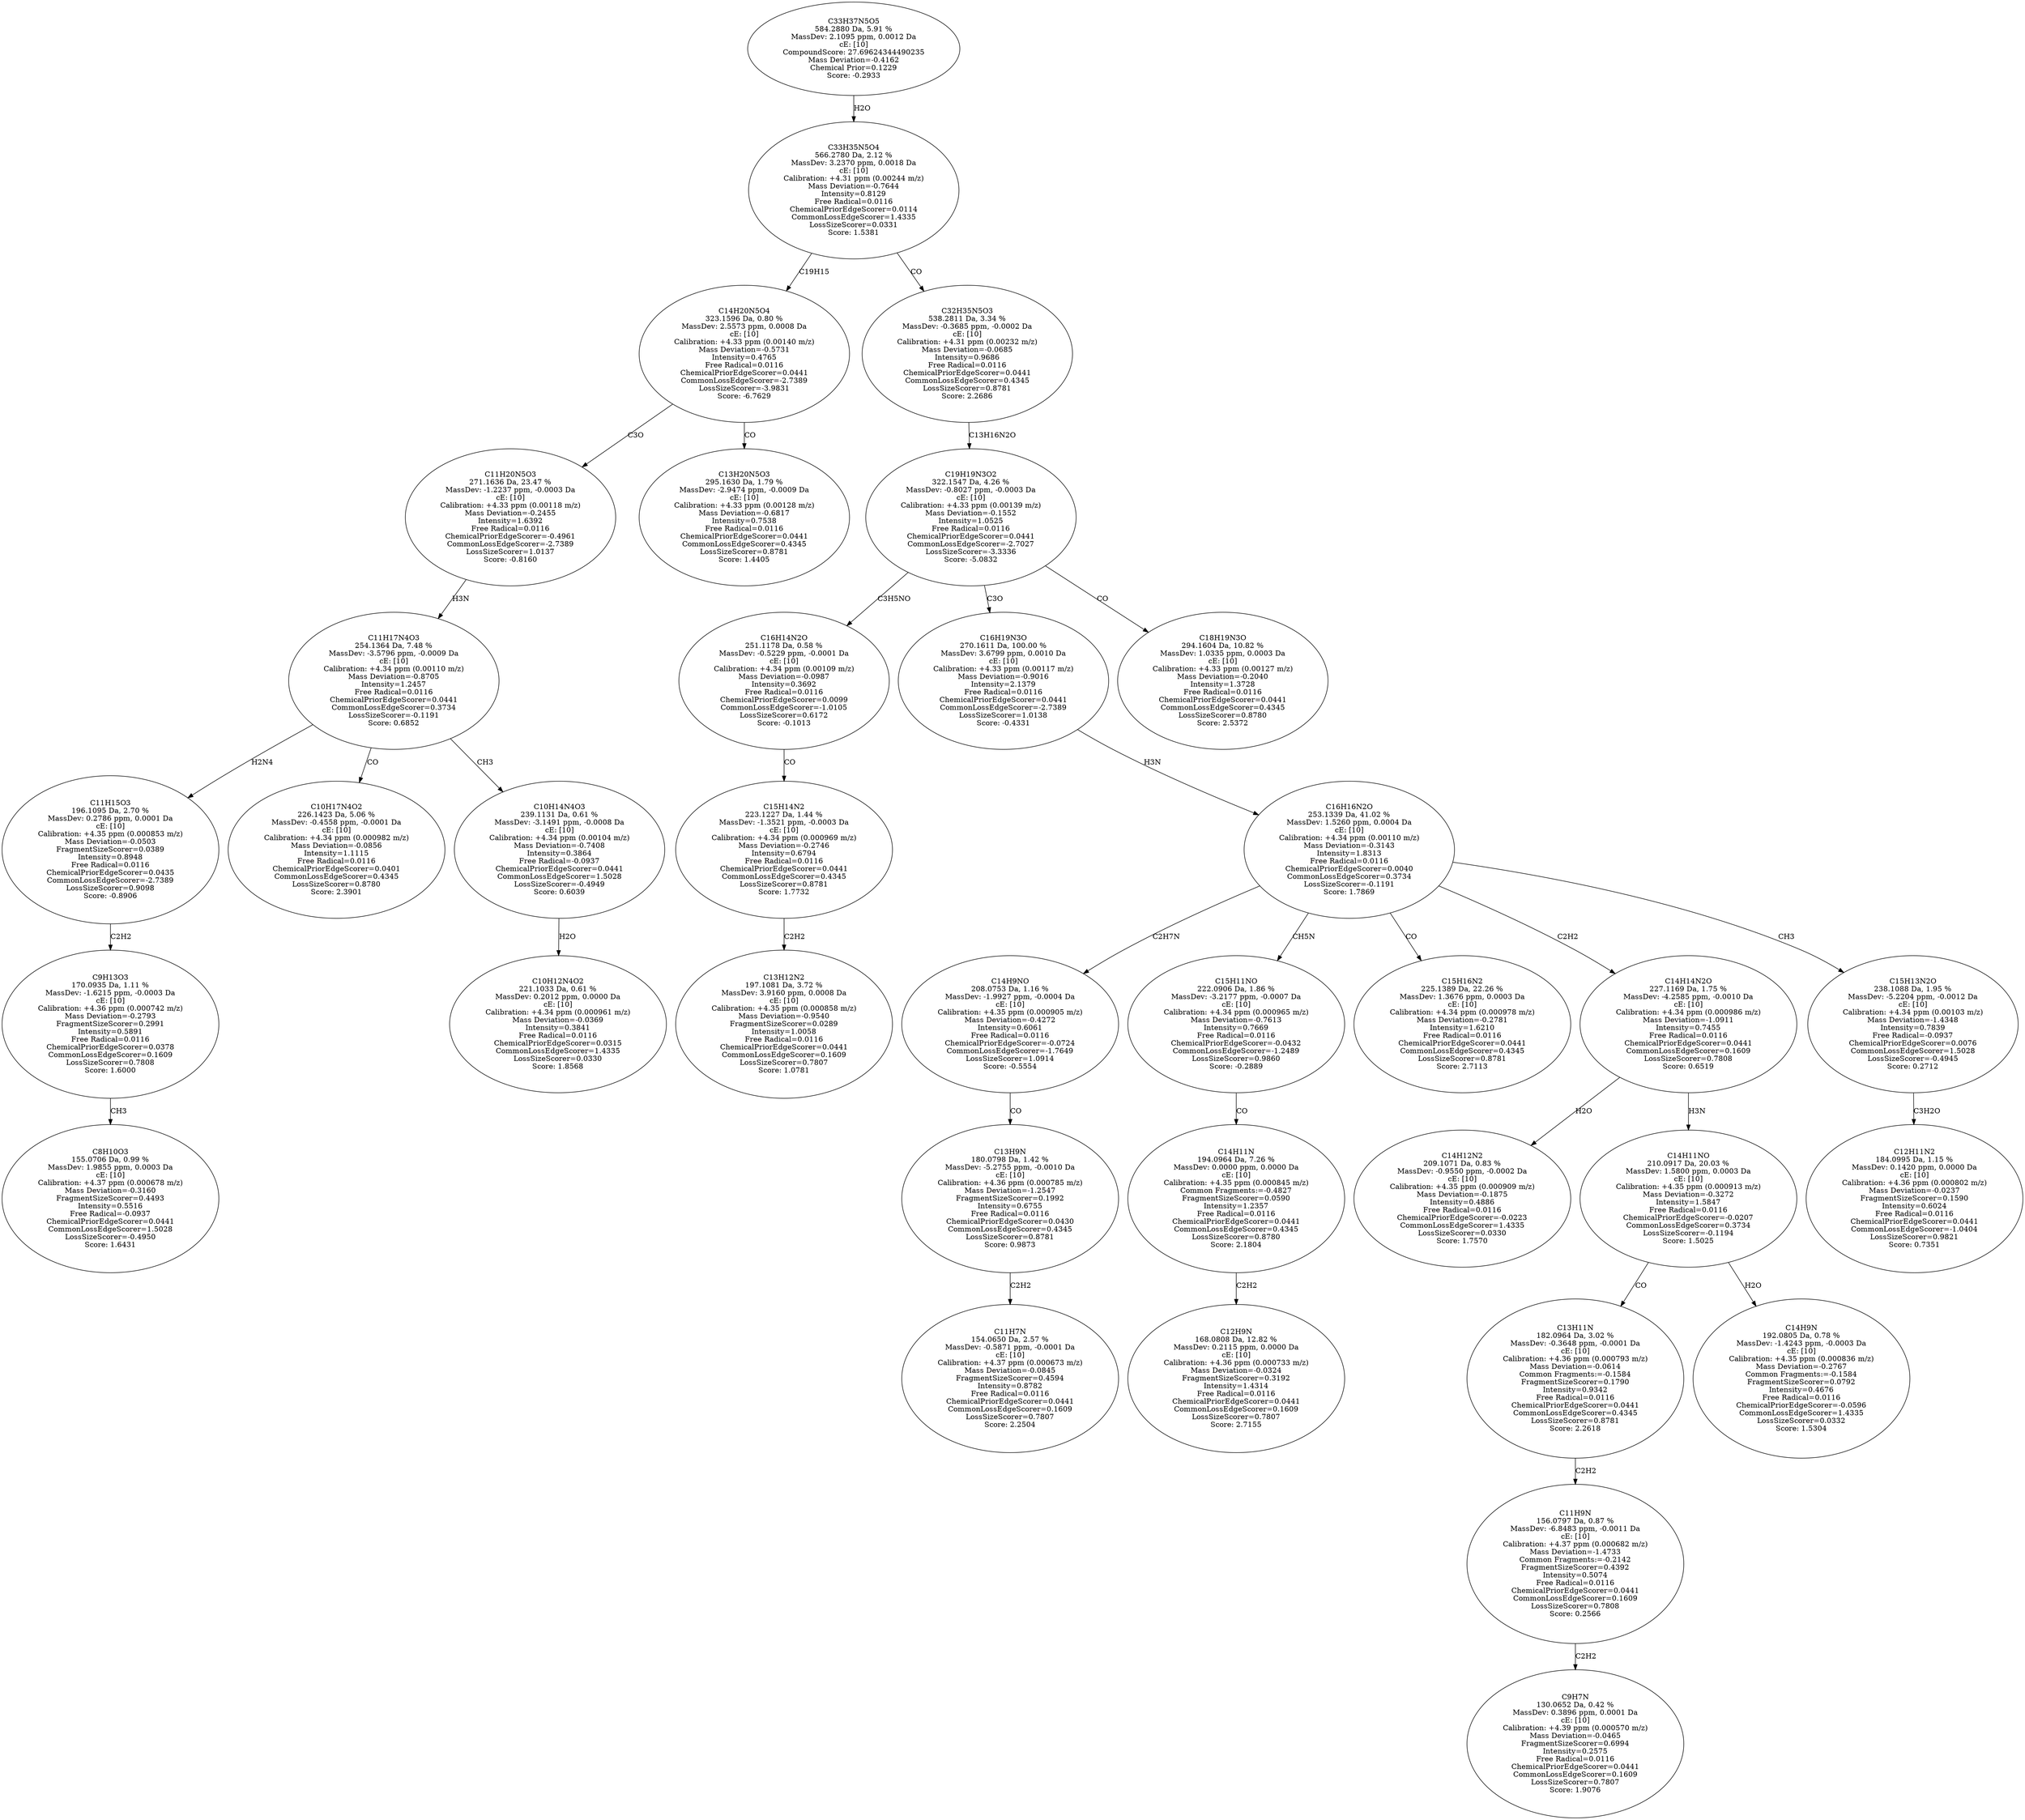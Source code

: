strict digraph {
v1 [label="C8H10O3\n155.0706 Da, 0.99 %\nMassDev: 1.9855 ppm, 0.0003 Da\ncE: [10]\nCalibration: +4.37 ppm (0.000678 m/z)\nMass Deviation=-0.3160\nFragmentSizeScorer=0.4493\nIntensity=0.5516\nFree Radical=-0.0937\nChemicalPriorEdgeScorer=0.0441\nCommonLossEdgeScorer=1.5028\nLossSizeScorer=-0.4950\nScore: 1.6431"];
v2 [label="C9H13O3\n170.0935 Da, 1.11 %\nMassDev: -1.6215 ppm, -0.0003 Da\ncE: [10]\nCalibration: +4.36 ppm (0.000742 m/z)\nMass Deviation=-0.2793\nFragmentSizeScorer=0.2991\nIntensity=0.5891\nFree Radical=0.0116\nChemicalPriorEdgeScorer=0.0378\nCommonLossEdgeScorer=0.1609\nLossSizeScorer=0.7808\nScore: 1.6000"];
v3 [label="C11H15O3\n196.1095 Da, 2.70 %\nMassDev: 0.2786 ppm, 0.0001 Da\ncE: [10]\nCalibration: +4.35 ppm (0.000853 m/z)\nMass Deviation=-0.0503\nFragmentSizeScorer=0.0389\nIntensity=0.8948\nFree Radical=0.0116\nChemicalPriorEdgeScorer=0.0435\nCommonLossEdgeScorer=-2.7389\nLossSizeScorer=0.9098\nScore: -0.8906"];
v4 [label="C10H17N4O2\n226.1423 Da, 5.06 %\nMassDev: -0.4558 ppm, -0.0001 Da\ncE: [10]\nCalibration: +4.34 ppm (0.000982 m/z)\nMass Deviation=-0.0856\nIntensity=1.1115\nFree Radical=0.0116\nChemicalPriorEdgeScorer=0.0401\nCommonLossEdgeScorer=0.4345\nLossSizeScorer=0.8780\nScore: 2.3901"];
v5 [label="C10H12N4O2\n221.1033 Da, 0.61 %\nMassDev: 0.2012 ppm, 0.0000 Da\ncE: [10]\nCalibration: +4.34 ppm (0.000961 m/z)\nMass Deviation=-0.0369\nIntensity=0.3841\nFree Radical=0.0116\nChemicalPriorEdgeScorer=0.0315\nCommonLossEdgeScorer=1.4335\nLossSizeScorer=0.0330\nScore: 1.8568"];
v6 [label="C10H14N4O3\n239.1131 Da, 0.61 %\nMassDev: -3.1491 ppm, -0.0008 Da\ncE: [10]\nCalibration: +4.34 ppm (0.00104 m/z)\nMass Deviation=-0.7408\nIntensity=0.3864\nFree Radical=-0.0937\nChemicalPriorEdgeScorer=0.0441\nCommonLossEdgeScorer=1.5028\nLossSizeScorer=-0.4949\nScore: 0.6039"];
v7 [label="C11H17N4O3\n254.1364 Da, 7.48 %\nMassDev: -3.5796 ppm, -0.0009 Da\ncE: [10]\nCalibration: +4.34 ppm (0.00110 m/z)\nMass Deviation=-0.8705\nIntensity=1.2457\nFree Radical=0.0116\nChemicalPriorEdgeScorer=0.0441\nCommonLossEdgeScorer=0.3734\nLossSizeScorer=-0.1191\nScore: 0.6852"];
v8 [label="C11H20N5O3\n271.1636 Da, 23.47 %\nMassDev: -1.2237 ppm, -0.0003 Da\ncE: [10]\nCalibration: +4.33 ppm (0.00118 m/z)\nMass Deviation=-0.2455\nIntensity=1.6392\nFree Radical=0.0116\nChemicalPriorEdgeScorer=-0.4961\nCommonLossEdgeScorer=-2.7389\nLossSizeScorer=1.0137\nScore: -0.8160"];
v9 [label="C13H20N5O3\n295.1630 Da, 1.79 %\nMassDev: -2.9474 ppm, -0.0009 Da\ncE: [10]\nCalibration: +4.33 ppm (0.00128 m/z)\nMass Deviation=-0.6817\nIntensity=0.7538\nFree Radical=0.0116\nChemicalPriorEdgeScorer=0.0441\nCommonLossEdgeScorer=0.4345\nLossSizeScorer=0.8781\nScore: 1.4405"];
v10 [label="C14H20N5O4\n323.1596 Da, 0.80 %\nMassDev: 2.5573 ppm, 0.0008 Da\ncE: [10]\nCalibration: +4.33 ppm (0.00140 m/z)\nMass Deviation=-0.5731\nIntensity=0.4765\nFree Radical=0.0116\nChemicalPriorEdgeScorer=0.0441\nCommonLossEdgeScorer=-2.7389\nLossSizeScorer=-3.9831\nScore: -6.7629"];
v11 [label="C13H12N2\n197.1081 Da, 3.72 %\nMassDev: 3.9160 ppm, 0.0008 Da\ncE: [10]\nCalibration: +4.35 ppm (0.000858 m/z)\nMass Deviation=-0.9540\nFragmentSizeScorer=0.0289\nIntensity=1.0058\nFree Radical=0.0116\nChemicalPriorEdgeScorer=0.0441\nCommonLossEdgeScorer=0.1609\nLossSizeScorer=0.7807\nScore: 1.0781"];
v12 [label="C15H14N2\n223.1227 Da, 1.44 %\nMassDev: -1.3521 ppm, -0.0003 Da\ncE: [10]\nCalibration: +4.34 ppm (0.000969 m/z)\nMass Deviation=-0.2746\nIntensity=0.6794\nFree Radical=0.0116\nChemicalPriorEdgeScorer=0.0441\nCommonLossEdgeScorer=0.4345\nLossSizeScorer=0.8781\nScore: 1.7732"];
v13 [label="C16H14N2O\n251.1178 Da, 0.58 %\nMassDev: -0.5229 ppm, -0.0001 Da\ncE: [10]\nCalibration: +4.34 ppm (0.00109 m/z)\nMass Deviation=-0.0987\nIntensity=0.3692\nFree Radical=0.0116\nChemicalPriorEdgeScorer=0.0099\nCommonLossEdgeScorer=-1.0105\nLossSizeScorer=0.6172\nScore: -0.1013"];
v14 [label="C11H7N\n154.0650 Da, 2.57 %\nMassDev: -0.5871 ppm, -0.0001 Da\ncE: [10]\nCalibration: +4.37 ppm (0.000673 m/z)\nMass Deviation=-0.0845\nFragmentSizeScorer=0.4594\nIntensity=0.8782\nFree Radical=0.0116\nChemicalPriorEdgeScorer=0.0441\nCommonLossEdgeScorer=0.1609\nLossSizeScorer=0.7807\nScore: 2.2504"];
v15 [label="C13H9N\n180.0798 Da, 1.42 %\nMassDev: -5.2755 ppm, -0.0010 Da\ncE: [10]\nCalibration: +4.36 ppm (0.000785 m/z)\nMass Deviation=-1.2547\nFragmentSizeScorer=0.1992\nIntensity=0.6755\nFree Radical=0.0116\nChemicalPriorEdgeScorer=0.0430\nCommonLossEdgeScorer=0.4345\nLossSizeScorer=0.8781\nScore: 0.9873"];
v16 [label="C14H9NO\n208.0753 Da, 1.16 %\nMassDev: -1.9927 ppm, -0.0004 Da\ncE: [10]\nCalibration: +4.35 ppm (0.000905 m/z)\nMass Deviation=-0.4272\nIntensity=0.6061\nFree Radical=0.0116\nChemicalPriorEdgeScorer=-0.0724\nCommonLossEdgeScorer=-1.7649\nLossSizeScorer=1.0914\nScore: -0.5554"];
v17 [label="C12H9N\n168.0808 Da, 12.82 %\nMassDev: 0.2115 ppm, 0.0000 Da\ncE: [10]\nCalibration: +4.36 ppm (0.000733 m/z)\nMass Deviation=-0.0324\nFragmentSizeScorer=0.3192\nIntensity=1.4314\nFree Radical=0.0116\nChemicalPriorEdgeScorer=0.0441\nCommonLossEdgeScorer=0.1609\nLossSizeScorer=0.7807\nScore: 2.7155"];
v18 [label="C14H11N\n194.0964 Da, 7.26 %\nMassDev: 0.0000 ppm, 0.0000 Da\ncE: [10]\nCalibration: +4.35 ppm (0.000845 m/z)\nCommon Fragments:=-0.4827\nFragmentSizeScorer=0.0590\nIntensity=1.2357\nFree Radical=0.0116\nChemicalPriorEdgeScorer=0.0441\nCommonLossEdgeScorer=0.4345\nLossSizeScorer=0.8780\nScore: 2.1804"];
v19 [label="C15H11NO\n222.0906 Da, 1.86 %\nMassDev: -3.2177 ppm, -0.0007 Da\ncE: [10]\nCalibration: +4.34 ppm (0.000965 m/z)\nMass Deviation=-0.7613\nIntensity=0.7669\nFree Radical=0.0116\nChemicalPriorEdgeScorer=-0.0432\nCommonLossEdgeScorer=-1.2489\nLossSizeScorer=0.9860\nScore: -0.2889"];
v20 [label="C15H16N2\n225.1389 Da, 22.26 %\nMassDev: 1.3676 ppm, 0.0003 Da\ncE: [10]\nCalibration: +4.34 ppm (0.000978 m/z)\nMass Deviation=-0.2781\nIntensity=1.6210\nFree Radical=0.0116\nChemicalPriorEdgeScorer=0.0441\nCommonLossEdgeScorer=0.4345\nLossSizeScorer=0.8781\nScore: 2.7113"];
v21 [label="C14H12N2\n209.1071 Da, 0.83 %\nMassDev: -0.9550 ppm, -0.0002 Da\ncE: [10]\nCalibration: +4.35 ppm (0.000909 m/z)\nMass Deviation=-0.1875\nIntensity=0.4886\nFree Radical=0.0116\nChemicalPriorEdgeScorer=-0.0223\nCommonLossEdgeScorer=1.4335\nLossSizeScorer=0.0330\nScore: 1.7570"];
v22 [label="C9H7N\n130.0652 Da, 0.42 %\nMassDev: 0.3896 ppm, 0.0001 Da\ncE: [10]\nCalibration: +4.39 ppm (0.000570 m/z)\nMass Deviation=-0.0465\nFragmentSizeScorer=0.6994\nIntensity=0.2575\nFree Radical=0.0116\nChemicalPriorEdgeScorer=0.0441\nCommonLossEdgeScorer=0.1609\nLossSizeScorer=0.7807\nScore: 1.9076"];
v23 [label="C11H9N\n156.0797 Da, 0.87 %\nMassDev: -6.8483 ppm, -0.0011 Da\ncE: [10]\nCalibration: +4.37 ppm (0.000682 m/z)\nMass Deviation=-1.4733\nCommon Fragments:=-0.2142\nFragmentSizeScorer=0.4392\nIntensity=0.5074\nFree Radical=0.0116\nChemicalPriorEdgeScorer=0.0441\nCommonLossEdgeScorer=0.1609\nLossSizeScorer=0.7808\nScore: 0.2566"];
v24 [label="C13H11N\n182.0964 Da, 3.02 %\nMassDev: -0.3648 ppm, -0.0001 Da\ncE: [10]\nCalibration: +4.36 ppm (0.000793 m/z)\nMass Deviation=-0.0614\nCommon Fragments:=-0.1584\nFragmentSizeScorer=0.1790\nIntensity=0.9342\nFree Radical=0.0116\nChemicalPriorEdgeScorer=0.0441\nCommonLossEdgeScorer=0.4345\nLossSizeScorer=0.8781\nScore: 2.2618"];
v25 [label="C14H9N\n192.0805 Da, 0.78 %\nMassDev: -1.4243 ppm, -0.0003 Da\ncE: [10]\nCalibration: +4.35 ppm (0.000836 m/z)\nMass Deviation=-0.2767\nCommon Fragments:=-0.1584\nFragmentSizeScorer=0.0792\nIntensity=0.4676\nFree Radical=0.0116\nChemicalPriorEdgeScorer=-0.0596\nCommonLossEdgeScorer=1.4335\nLossSizeScorer=0.0332\nScore: 1.5304"];
v26 [label="C14H11NO\n210.0917 Da, 20.03 %\nMassDev: 1.5800 ppm, 0.0003 Da\ncE: [10]\nCalibration: +4.35 ppm (0.000913 m/z)\nMass Deviation=-0.3272\nIntensity=1.5847\nFree Radical=0.0116\nChemicalPriorEdgeScorer=-0.0207\nCommonLossEdgeScorer=0.3734\nLossSizeScorer=-0.1194\nScore: 1.5025"];
v27 [label="C14H14N2O\n227.1169 Da, 1.75 %\nMassDev: -4.2585 ppm, -0.0010 Da\ncE: [10]\nCalibration: +4.34 ppm (0.000986 m/z)\nMass Deviation=-1.0911\nIntensity=0.7455\nFree Radical=0.0116\nChemicalPriorEdgeScorer=0.0441\nCommonLossEdgeScorer=0.1609\nLossSizeScorer=0.7808\nScore: 0.6519"];
v28 [label="C12H11N2\n184.0995 Da, 1.15 %\nMassDev: 0.1420 ppm, 0.0000 Da\ncE: [10]\nCalibration: +4.36 ppm (0.000802 m/z)\nMass Deviation=-0.0237\nFragmentSizeScorer=0.1590\nIntensity=0.6024\nFree Radical=0.0116\nChemicalPriorEdgeScorer=0.0441\nCommonLossEdgeScorer=-1.0404\nLossSizeScorer=0.9821\nScore: 0.7351"];
v29 [label="C15H13N2O\n238.1088 Da, 1.95 %\nMassDev: -5.2204 ppm, -0.0012 Da\ncE: [10]\nCalibration: +4.34 ppm (0.00103 m/z)\nMass Deviation=-1.4348\nIntensity=0.7839\nFree Radical=-0.0937\nChemicalPriorEdgeScorer=0.0076\nCommonLossEdgeScorer=1.5028\nLossSizeScorer=-0.4945\nScore: 0.2712"];
v30 [label="C16H16N2O\n253.1339 Da, 41.02 %\nMassDev: 1.5260 ppm, 0.0004 Da\ncE: [10]\nCalibration: +4.34 ppm (0.00110 m/z)\nMass Deviation=-0.3143\nIntensity=1.8313\nFree Radical=0.0116\nChemicalPriorEdgeScorer=0.0040\nCommonLossEdgeScorer=0.3734\nLossSizeScorer=-0.1191\nScore: 1.7869"];
v31 [label="C16H19N3O\n270.1611 Da, 100.00 %\nMassDev: 3.6799 ppm, 0.0010 Da\ncE: [10]\nCalibration: +4.33 ppm (0.00117 m/z)\nMass Deviation=-0.9016\nIntensity=2.1379\nFree Radical=0.0116\nChemicalPriorEdgeScorer=0.0441\nCommonLossEdgeScorer=-2.7389\nLossSizeScorer=1.0138\nScore: -0.4331"];
v32 [label="C18H19N3O\n294.1604 Da, 10.82 %\nMassDev: 1.0335 ppm, 0.0003 Da\ncE: [10]\nCalibration: +4.33 ppm (0.00127 m/z)\nMass Deviation=-0.2040\nIntensity=1.3728\nFree Radical=0.0116\nChemicalPriorEdgeScorer=0.0441\nCommonLossEdgeScorer=0.4345\nLossSizeScorer=0.8780\nScore: 2.5372"];
v33 [label="C19H19N3O2\n322.1547 Da, 4.26 %\nMassDev: -0.8027 ppm, -0.0003 Da\ncE: [10]\nCalibration: +4.33 ppm (0.00139 m/z)\nMass Deviation=-0.1552\nIntensity=1.0525\nFree Radical=0.0116\nChemicalPriorEdgeScorer=0.0441\nCommonLossEdgeScorer=-2.7027\nLossSizeScorer=-3.3336\nScore: -5.0832"];
v34 [label="C32H35N5O3\n538.2811 Da, 3.34 %\nMassDev: -0.3685 ppm, -0.0002 Da\ncE: [10]\nCalibration: +4.31 ppm (0.00232 m/z)\nMass Deviation=-0.0685\nIntensity=0.9686\nFree Radical=0.0116\nChemicalPriorEdgeScorer=0.0441\nCommonLossEdgeScorer=0.4345\nLossSizeScorer=0.8781\nScore: 2.2686"];
v35 [label="C33H35N5O4\n566.2780 Da, 2.12 %\nMassDev: 3.2370 ppm, 0.0018 Da\ncE: [10]\nCalibration: +4.31 ppm (0.00244 m/z)\nMass Deviation=-0.7644\nIntensity=0.8129\nFree Radical=0.0116\nChemicalPriorEdgeScorer=0.0114\nCommonLossEdgeScorer=1.4335\nLossSizeScorer=0.0331\nScore: 1.5381"];
v36 [label="C33H37N5O5\n584.2880 Da, 5.91 %\nMassDev: 2.1095 ppm, 0.0012 Da\ncE: [10]\nCompoundScore: 27.69624344490235\nMass Deviation=-0.4162\nChemical Prior=0.1229\nScore: -0.2933"];
v2 -> v1 [label="CH3"];
v3 -> v2 [label="C2H2"];
v7 -> v3 [label="H2N4"];
v7 -> v4 [label="CO"];
v6 -> v5 [label="H2O"];
v7 -> v6 [label="CH3"];
v8 -> v7 [label="H3N"];
v10 -> v8 [label="C3O"];
v10 -> v9 [label="CO"];
v35 -> v10 [label="C19H15"];
v12 -> v11 [label="C2H2"];
v13 -> v12 [label="CO"];
v33 -> v13 [label="C3H5NO"];
v15 -> v14 [label="C2H2"];
v16 -> v15 [label="CO"];
v30 -> v16 [label="C2H7N"];
v18 -> v17 [label="C2H2"];
v19 -> v18 [label="CO"];
v30 -> v19 [label="CH5N"];
v30 -> v20 [label="CO"];
v27 -> v21 [label="H2O"];
v23 -> v22 [label="C2H2"];
v24 -> v23 [label="C2H2"];
v26 -> v24 [label="CO"];
v26 -> v25 [label="H2O"];
v27 -> v26 [label="H3N"];
v30 -> v27 [label="C2H2"];
v29 -> v28 [label="C3H2O"];
v30 -> v29 [label="CH3"];
v31 -> v30 [label="H3N"];
v33 -> v31 [label="C3O"];
v33 -> v32 [label="CO"];
v34 -> v33 [label="C13H16N2O"];
v35 -> v34 [label="CO"];
v36 -> v35 [label="H2O"];
}